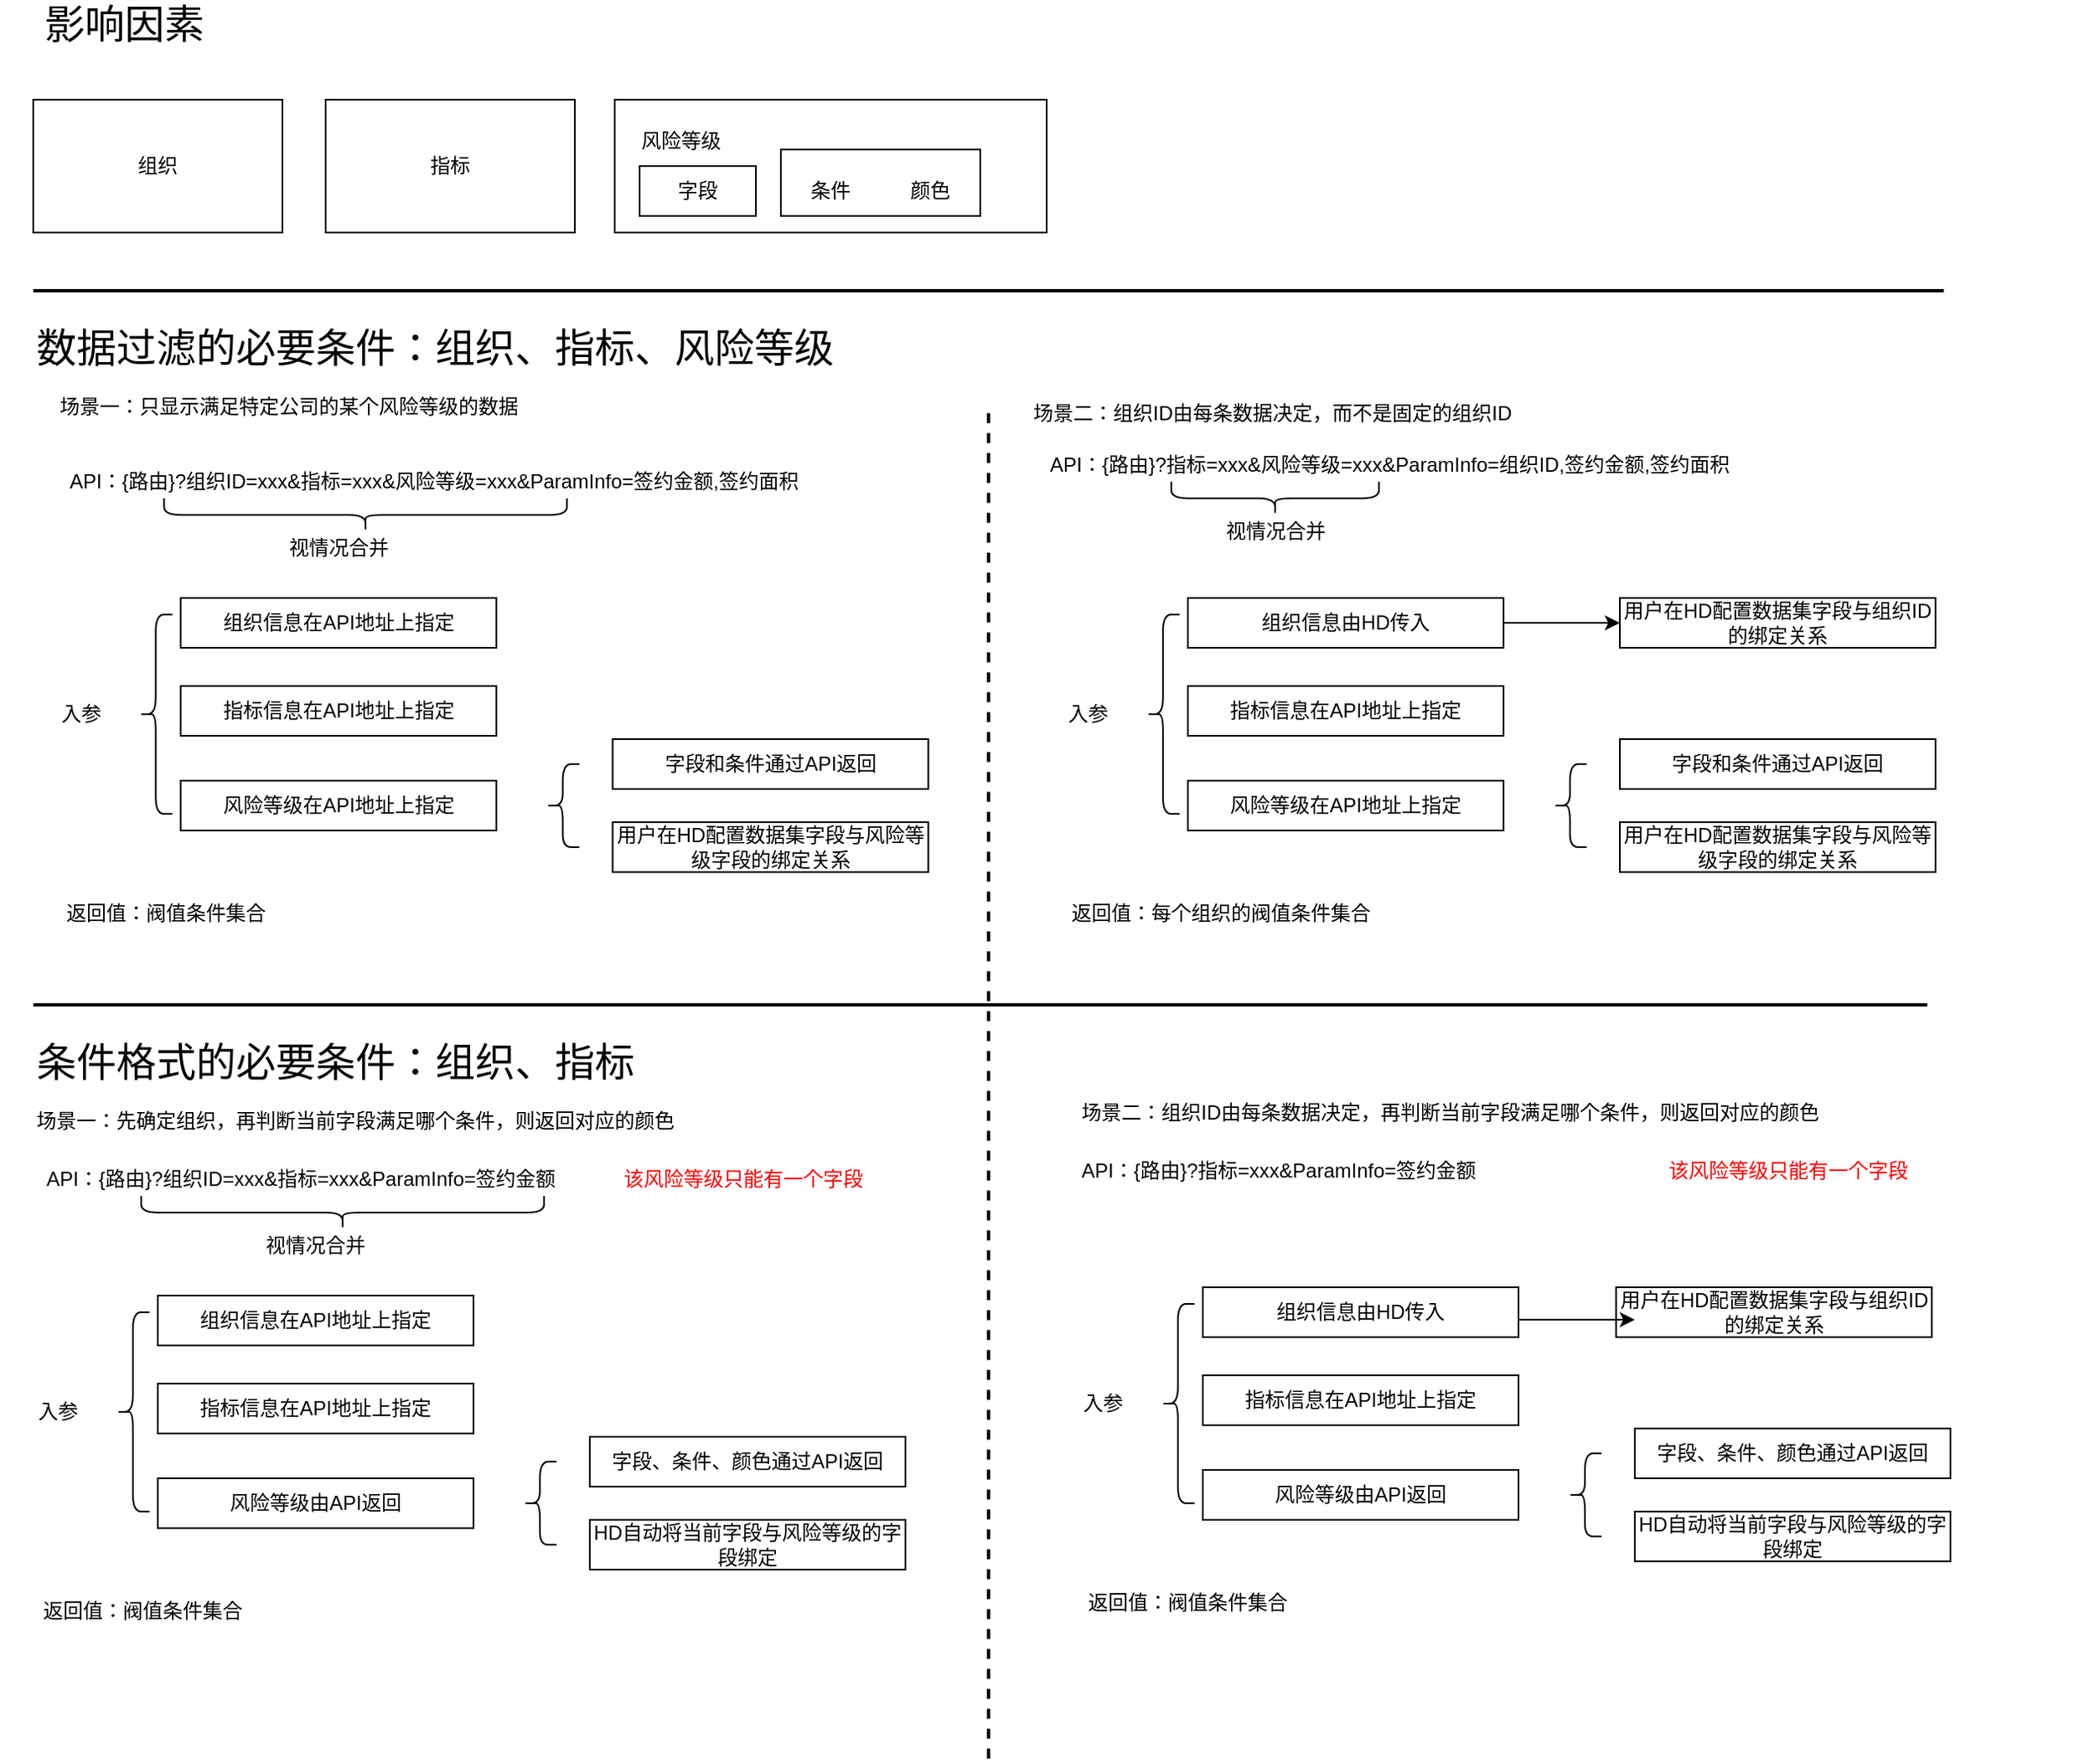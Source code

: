 <mxfile version="12.4.9" type="github">
  <diagram id="IV0gtR9qt2C5YhMelClP" name="第 1 页">
    <mxGraphModel dx="1124" dy="830" grid="1" gridSize="10" guides="1" tooltips="1" connect="1" arrows="1" fold="1" page="1" pageScale="1" pageWidth="1100" pageHeight="1700" math="0" shadow="0">
      <root>
        <mxCell id="0"/>
        <mxCell id="1" parent="0"/>
        <mxCell id="z4cfsqJoMu1uItzRfGyK-11" value="" style="rounded=0;whiteSpace=wrap;html=1;strokeWidth=1;fontSize=12;" vertex="1" parent="1">
          <mxGeometry x="440" y="120" width="260" height="80" as="geometry"/>
        </mxCell>
        <mxCell id="z4cfsqJoMu1uItzRfGyK-1" value="组织" style="rounded=0;whiteSpace=wrap;html=1;" vertex="1" parent="1">
          <mxGeometry x="90" y="120" width="150" height="80" as="geometry"/>
        </mxCell>
        <mxCell id="z4cfsqJoMu1uItzRfGyK-2" value="指标" style="rounded=0;whiteSpace=wrap;html=1;" vertex="1" parent="1">
          <mxGeometry x="266" y="120" width="150" height="80" as="geometry"/>
        </mxCell>
        <mxCell id="z4cfsqJoMu1uItzRfGyK-4" value="字段" style="rounded=0;whiteSpace=wrap;html=1;" vertex="1" parent="1">
          <mxGeometry x="455" y="160" width="70" height="30" as="geometry"/>
        </mxCell>
        <mxCell id="z4cfsqJoMu1uItzRfGyK-5" value="" style="rounded=0;whiteSpace=wrap;html=1;" vertex="1" parent="1">
          <mxGeometry x="540" y="150" width="120" height="40" as="geometry"/>
        </mxCell>
        <mxCell id="z4cfsqJoMu1uItzRfGyK-7" value="影响因素" style="text;html=1;strokeColor=none;fillColor=none;align=center;verticalAlign=middle;whiteSpace=wrap;rounded=0;strokeWidth=1;fontSize=24;" vertex="1" parent="1">
          <mxGeometry x="90" y="60" width="110" height="30" as="geometry"/>
        </mxCell>
        <mxCell id="z4cfsqJoMu1uItzRfGyK-8" value="" style="line;strokeWidth=2;html=1;fontSize=24;" vertex="1" parent="1">
          <mxGeometry x="90" y="230" width="1150" height="10" as="geometry"/>
        </mxCell>
        <mxCell id="z4cfsqJoMu1uItzRfGyK-9" value="数据过滤的必要条件：组织、指标、风险等级" style="text;html=1;strokeColor=none;fillColor=none;align=left;verticalAlign=middle;whiteSpace=wrap;rounded=0;strokeWidth=1;fontSize=24;" vertex="1" parent="1">
          <mxGeometry x="90" y="260" width="530" height="20" as="geometry"/>
        </mxCell>
        <mxCell id="z4cfsqJoMu1uItzRfGyK-10" value="入参" style="text;html=1;strokeColor=none;fillColor=none;align=center;verticalAlign=middle;whiteSpace=wrap;rounded=0;fontSize=12;" vertex="1" parent="1">
          <mxGeometry x="83.75" y="480" width="70" height="20" as="geometry"/>
        </mxCell>
        <mxCell id="z4cfsqJoMu1uItzRfGyK-12" value="风险等级" style="text;html=1;strokeColor=none;fillColor=none;align=center;verticalAlign=middle;whiteSpace=wrap;rounded=0;fontSize=12;" vertex="1" parent="1">
          <mxGeometry x="450" y="140" width="60" height="10" as="geometry"/>
        </mxCell>
        <mxCell id="z4cfsqJoMu1uItzRfGyK-19" value="" style="shape=curlyBracket;whiteSpace=wrap;html=1;rounded=1;strokeWidth=1;fontSize=12;" vertex="1" parent="1">
          <mxGeometry x="153.75" y="430" width="20" height="120" as="geometry"/>
        </mxCell>
        <mxCell id="z4cfsqJoMu1uItzRfGyK-20" value="组织信息在API地址上指定" style="rounded=0;whiteSpace=wrap;html=1;strokeWidth=1;fontSize=12;" vertex="1" parent="1">
          <mxGeometry x="178.75" y="420" width="190" height="30" as="geometry"/>
        </mxCell>
        <mxCell id="z4cfsqJoMu1uItzRfGyK-21" value="指标信息在API地址上指定" style="rounded=0;whiteSpace=wrap;html=1;strokeWidth=1;fontSize=12;" vertex="1" parent="1">
          <mxGeometry x="178.75" y="473" width="190" height="30" as="geometry"/>
        </mxCell>
        <mxCell id="z4cfsqJoMu1uItzRfGyK-22" value="风险等级在API地址上指定" style="rounded=0;whiteSpace=wrap;html=1;strokeWidth=1;fontSize=12;" vertex="1" parent="1">
          <mxGeometry x="178.75" y="530" width="190" height="30" as="geometry"/>
        </mxCell>
        <mxCell id="z4cfsqJoMu1uItzRfGyK-23" value="字段和条件通过API返回" style="rounded=0;whiteSpace=wrap;html=1;strokeWidth=1;fontSize=12;" vertex="1" parent="1">
          <mxGeometry x="438.75" y="505" width="190" height="30" as="geometry"/>
        </mxCell>
        <mxCell id="z4cfsqJoMu1uItzRfGyK-24" value="用户在HD配置数据集字段与风险等级字段的绑定关系" style="rounded=0;whiteSpace=wrap;html=1;strokeWidth=1;fontSize=12;" vertex="1" parent="1">
          <mxGeometry x="438.75" y="555" width="190" height="30" as="geometry"/>
        </mxCell>
        <mxCell id="z4cfsqJoMu1uItzRfGyK-25" value="" style="shape=curlyBracket;whiteSpace=wrap;html=1;rounded=1;strokeWidth=1;fontSize=12;" vertex="1" parent="1">
          <mxGeometry x="398.75" y="520" width="20" height="50" as="geometry"/>
        </mxCell>
        <mxCell id="z4cfsqJoMu1uItzRfGyK-28" value="入参" style="text;html=1;strokeColor=none;fillColor=none;align=center;verticalAlign=middle;whiteSpace=wrap;rounded=0;fontSize=12;" vertex="1" parent="1">
          <mxGeometry x="690" y="480" width="70" height="20" as="geometry"/>
        </mxCell>
        <mxCell id="z4cfsqJoMu1uItzRfGyK-29" value="" style="shape=curlyBracket;whiteSpace=wrap;html=1;rounded=1;strokeWidth=1;fontSize=12;" vertex="1" parent="1">
          <mxGeometry x="760" y="430" width="20" height="120" as="geometry"/>
        </mxCell>
        <mxCell id="z4cfsqJoMu1uItzRfGyK-30" style="edgeStyle=orthogonalEdgeStyle;rounded=0;orthogonalLoop=1;jettySize=auto;html=1;exitX=1;exitY=0.5;exitDx=0;exitDy=0;entryX=0;entryY=0.5;entryDx=0;entryDy=0;fontSize=12;" edge="1" parent="1" source="z4cfsqJoMu1uItzRfGyK-31" target="z4cfsqJoMu1uItzRfGyK-37">
          <mxGeometry relative="1" as="geometry"/>
        </mxCell>
        <mxCell id="z4cfsqJoMu1uItzRfGyK-31" value="组织信息由HD传入" style="rounded=0;whiteSpace=wrap;html=1;strokeWidth=1;fontSize=12;" vertex="1" parent="1">
          <mxGeometry x="785" y="420" width="190" height="30" as="geometry"/>
        </mxCell>
        <mxCell id="z4cfsqJoMu1uItzRfGyK-32" value="指标信息在API地址上指定" style="rounded=0;whiteSpace=wrap;html=1;strokeWidth=1;fontSize=12;" vertex="1" parent="1">
          <mxGeometry x="785" y="473" width="190" height="30" as="geometry"/>
        </mxCell>
        <mxCell id="z4cfsqJoMu1uItzRfGyK-33" value="风险等级在API地址上指定" style="rounded=0;whiteSpace=wrap;html=1;strokeWidth=1;fontSize=12;" vertex="1" parent="1">
          <mxGeometry x="785" y="530" width="190" height="30" as="geometry"/>
        </mxCell>
        <mxCell id="z4cfsqJoMu1uItzRfGyK-34" value="字段和条件通过API返回" style="rounded=0;whiteSpace=wrap;html=1;strokeWidth=1;fontSize=12;" vertex="1" parent="1">
          <mxGeometry x="1045" y="505" width="190" height="30" as="geometry"/>
        </mxCell>
        <mxCell id="z4cfsqJoMu1uItzRfGyK-35" value="用户在HD配置数据集字段与风险等级字段的绑定关系" style="rounded=0;whiteSpace=wrap;html=1;strokeWidth=1;fontSize=12;" vertex="1" parent="1">
          <mxGeometry x="1045" y="555" width="190" height="30" as="geometry"/>
        </mxCell>
        <mxCell id="z4cfsqJoMu1uItzRfGyK-36" value="" style="shape=curlyBracket;whiteSpace=wrap;html=1;rounded=1;strokeWidth=1;fontSize=12;" vertex="1" parent="1">
          <mxGeometry x="1005" y="520" width="20" height="50" as="geometry"/>
        </mxCell>
        <mxCell id="z4cfsqJoMu1uItzRfGyK-37" value="用户在HD配置数据集字段与组织ID的绑定关系" style="rounded=0;whiteSpace=wrap;html=1;strokeWidth=1;fontSize=12;" vertex="1" parent="1">
          <mxGeometry x="1045" y="420" width="190" height="30" as="geometry"/>
        </mxCell>
        <mxCell id="z4cfsqJoMu1uItzRfGyK-41" value="API：{路由}?组织ID=xxx&amp;amp;指标=xxx&amp;amp;风险等级=xxx&amp;amp;ParamInfo=签约金额,签约面积" style="text;html=1;strokeColor=none;fillColor=none;align=left;verticalAlign=middle;whiteSpace=wrap;rounded=0;fontSize=12;" vertex="1" parent="1">
          <mxGeometry x="110" y="340" width="630" height="20" as="geometry"/>
        </mxCell>
        <mxCell id="z4cfsqJoMu1uItzRfGyK-42" value="" style="shape=curlyBracket;whiteSpace=wrap;html=1;rounded=1;strokeWidth=1;fontSize=12;align=left;direction=north;" vertex="1" parent="1">
          <mxGeometry x="168.75" y="360" width="242.5" height="20" as="geometry"/>
        </mxCell>
        <mxCell id="z4cfsqJoMu1uItzRfGyK-43" value="视情况合并" style="text;html=1;strokeColor=none;fillColor=none;align=center;verticalAlign=middle;whiteSpace=wrap;rounded=0;fontSize=12;" vertex="1" parent="1">
          <mxGeometry x="238.75" y="380" width="70" height="20" as="geometry"/>
        </mxCell>
        <mxCell id="z4cfsqJoMu1uItzRfGyK-44" value="API：{路由}?指标=xxx&amp;amp;风险等级=xxx&amp;amp;ParamInfo=组织ID,签约金额,签约面积" style="text;html=1;strokeColor=none;fillColor=none;align=left;verticalAlign=middle;whiteSpace=wrap;rounded=0;fontSize=12;" vertex="1" parent="1">
          <mxGeometry x="700" y="330" width="630" height="20" as="geometry"/>
        </mxCell>
        <mxCell id="z4cfsqJoMu1uItzRfGyK-45" value="" style="shape=curlyBracket;whiteSpace=wrap;html=1;rounded=1;strokeWidth=1;fontSize=12;align=left;direction=north;" vertex="1" parent="1">
          <mxGeometry x="775" y="350" width="125" height="20" as="geometry"/>
        </mxCell>
        <mxCell id="z4cfsqJoMu1uItzRfGyK-46" value="视情况合并" style="text;html=1;strokeColor=none;fillColor=none;align=center;verticalAlign=middle;whiteSpace=wrap;rounded=0;fontSize=12;" vertex="1" parent="1">
          <mxGeometry x="802.5" y="370" width="70" height="20" as="geometry"/>
        </mxCell>
        <mxCell id="z4cfsqJoMu1uItzRfGyK-47" value="场景一：只显示满足特定公司的某个风险等级的数据" style="text;html=1;strokeColor=none;fillColor=none;align=left;verticalAlign=middle;whiteSpace=wrap;rounded=0;fontSize=12;" vertex="1" parent="1">
          <mxGeometry x="103.75" y="300" width="351.25" height="10" as="geometry"/>
        </mxCell>
        <mxCell id="z4cfsqJoMu1uItzRfGyK-48" value="返回值：阀值条件集合" style="text;html=1;strokeColor=none;fillColor=none;align=center;verticalAlign=middle;whiteSpace=wrap;rounded=0;fontSize=12;" vertex="1" parent="1">
          <mxGeometry x="100" y="600" width="140" height="20" as="geometry"/>
        </mxCell>
        <mxCell id="z4cfsqJoMu1uItzRfGyK-49" value="场景二：组织ID由每条数据决定，而不是固定的组织ID" style="text;html=1;strokeColor=none;fillColor=none;align=left;verticalAlign=middle;whiteSpace=wrap;rounded=0;fontSize=12;" vertex="1" parent="1">
          <mxGeometry x="690" y="299" width="420" height="20" as="geometry"/>
        </mxCell>
        <mxCell id="z4cfsqJoMu1uItzRfGyK-50" value="" style="line;strokeWidth=2;html=1;fontSize=24;dashed=1;direction=south;" vertex="1" parent="1">
          <mxGeometry x="660.01" y="308.76" width="10" height="811.24" as="geometry"/>
        </mxCell>
        <mxCell id="z4cfsqJoMu1uItzRfGyK-51" value="返回值：每个组织的阀值条件集合" style="text;html=1;strokeColor=none;fillColor=none;align=center;verticalAlign=middle;whiteSpace=wrap;rounded=0;fontSize=12;" vertex="1" parent="1">
          <mxGeometry x="700" y="600" width="210" height="20" as="geometry"/>
        </mxCell>
        <mxCell id="z4cfsqJoMu1uItzRfGyK-52" value="" style="line;strokeWidth=2;html=1;fontSize=24;" vertex="1" parent="1">
          <mxGeometry x="90" y="660" width="1140" height="10" as="geometry"/>
        </mxCell>
        <mxCell id="z4cfsqJoMu1uItzRfGyK-53" value="条件格式的必要条件：组织、指标" style="text;html=1;strokeColor=none;fillColor=none;align=left;verticalAlign=middle;whiteSpace=wrap;rounded=0;strokeWidth=1;fontSize=24;" vertex="1" parent="1">
          <mxGeometry x="90" y="690" width="530" height="20" as="geometry"/>
        </mxCell>
        <mxCell id="z4cfsqJoMu1uItzRfGyK-54" value="条件" style="text;html=1;strokeColor=none;fillColor=none;align=center;verticalAlign=middle;whiteSpace=wrap;rounded=0;dashed=1;fontSize=12;" vertex="1" parent="1">
          <mxGeometry x="550" y="165" width="40" height="20" as="geometry"/>
        </mxCell>
        <mxCell id="z4cfsqJoMu1uItzRfGyK-55" value="颜色" style="text;html=1;strokeColor=none;fillColor=none;align=center;verticalAlign=middle;whiteSpace=wrap;rounded=0;dashed=1;fontSize=12;" vertex="1" parent="1">
          <mxGeometry x="610" y="165" width="40" height="20" as="geometry"/>
        </mxCell>
        <mxCell id="z4cfsqJoMu1uItzRfGyK-56" value="场景一：先确定组织，再判断当前字段满足哪个条件，则返回对应的颜色" style="text;html=1;strokeColor=none;fillColor=none;align=left;verticalAlign=middle;whiteSpace=wrap;rounded=0;fontSize=12;" vertex="1" parent="1">
          <mxGeometry x="90" y="730" width="420" height="10" as="geometry"/>
        </mxCell>
        <mxCell id="z4cfsqJoMu1uItzRfGyK-57" value="入参" style="text;html=1;strokeColor=none;fillColor=none;align=center;verticalAlign=middle;whiteSpace=wrap;rounded=0;fontSize=12;" vertex="1" parent="1">
          <mxGeometry x="70" y="900" width="70" height="20" as="geometry"/>
        </mxCell>
        <mxCell id="z4cfsqJoMu1uItzRfGyK-58" value="" style="shape=curlyBracket;whiteSpace=wrap;html=1;rounded=1;strokeWidth=1;fontSize=12;" vertex="1" parent="1">
          <mxGeometry x="140" y="850" width="20" height="120" as="geometry"/>
        </mxCell>
        <mxCell id="z4cfsqJoMu1uItzRfGyK-59" value="组织信息在API地址上指定" style="rounded=0;whiteSpace=wrap;html=1;strokeWidth=1;fontSize=12;" vertex="1" parent="1">
          <mxGeometry x="165" y="840" width="190" height="30" as="geometry"/>
        </mxCell>
        <mxCell id="z4cfsqJoMu1uItzRfGyK-60" value="指标信息在API地址上指定" style="rounded=0;whiteSpace=wrap;html=1;strokeWidth=1;fontSize=12;" vertex="1" parent="1">
          <mxGeometry x="165" y="893" width="190" height="30" as="geometry"/>
        </mxCell>
        <mxCell id="z4cfsqJoMu1uItzRfGyK-61" value="风险等级由API返回" style="rounded=0;whiteSpace=wrap;html=1;strokeWidth=1;fontSize=12;" vertex="1" parent="1">
          <mxGeometry x="165" y="950" width="190" height="30" as="geometry"/>
        </mxCell>
        <mxCell id="z4cfsqJoMu1uItzRfGyK-62" value="字段、条件、颜色通过API返回" style="rounded=0;whiteSpace=wrap;html=1;strokeWidth=1;fontSize=12;" vertex="1" parent="1">
          <mxGeometry x="425" y="925" width="190" height="30" as="geometry"/>
        </mxCell>
        <mxCell id="z4cfsqJoMu1uItzRfGyK-63" value="HD自动将当前字段与风险等级的字段绑定" style="rounded=0;whiteSpace=wrap;html=1;strokeWidth=1;fontSize=12;" vertex="1" parent="1">
          <mxGeometry x="425" y="975" width="190" height="30" as="geometry"/>
        </mxCell>
        <mxCell id="z4cfsqJoMu1uItzRfGyK-64" value="" style="shape=curlyBracket;whiteSpace=wrap;html=1;rounded=1;strokeWidth=1;fontSize=12;" vertex="1" parent="1">
          <mxGeometry x="385" y="940" width="20" height="50" as="geometry"/>
        </mxCell>
        <mxCell id="z4cfsqJoMu1uItzRfGyK-65" value="API：{路由}?组织ID=xxx&amp;amp;指标=xxx&amp;amp;ParamInfo=签约金额" style="text;html=1;strokeColor=none;fillColor=none;align=left;verticalAlign=middle;whiteSpace=wrap;rounded=0;fontSize=12;" vertex="1" parent="1">
          <mxGeometry x="96.25" y="760" width="323.75" height="20" as="geometry"/>
        </mxCell>
        <mxCell id="z4cfsqJoMu1uItzRfGyK-66" value="" style="shape=curlyBracket;whiteSpace=wrap;html=1;rounded=1;strokeWidth=1;fontSize=12;align=left;direction=north;" vertex="1" parent="1">
          <mxGeometry x="155" y="780" width="242.5" height="20" as="geometry"/>
        </mxCell>
        <mxCell id="z4cfsqJoMu1uItzRfGyK-67" value="视情况合并" style="text;html=1;strokeColor=none;fillColor=none;align=center;verticalAlign=middle;whiteSpace=wrap;rounded=0;fontSize=12;" vertex="1" parent="1">
          <mxGeometry x="225" y="800" width="70" height="20" as="geometry"/>
        </mxCell>
        <mxCell id="z4cfsqJoMu1uItzRfGyK-68" value="返回值：阀值条件集合" style="text;html=1;strokeColor=none;fillColor=none;align=center;verticalAlign=middle;whiteSpace=wrap;rounded=0;fontSize=12;" vertex="1" parent="1">
          <mxGeometry x="86.25" y="1020" width="140" height="20" as="geometry"/>
        </mxCell>
        <mxCell id="z4cfsqJoMu1uItzRfGyK-69" value="该风险等级只能有一个字段" style="text;html=1;strokeColor=none;fillColor=none;align=center;verticalAlign=middle;whiteSpace=wrap;rounded=0;fontSize=12;fontColor=#FF0000;" vertex="1" parent="1">
          <mxGeometry x="425" y="760" width="185" height="20" as="geometry"/>
        </mxCell>
        <mxCell id="z4cfsqJoMu1uItzRfGyK-84" value="场景二：组织ID由每条数据决定，再判断当前字段满足哪个条件，则返回对应的颜色" style="text;html=1;strokeColor=none;fillColor=none;align=left;verticalAlign=middle;whiteSpace=wrap;rounded=0;fontSize=12;" vertex="1" parent="1">
          <mxGeometry x="719" y="725" width="461" height="10" as="geometry"/>
        </mxCell>
        <mxCell id="z4cfsqJoMu1uItzRfGyK-85" value="入参" style="text;html=1;strokeColor=none;fillColor=none;align=center;verticalAlign=middle;whiteSpace=wrap;rounded=0;fontSize=12;" vertex="1" parent="1">
          <mxGeometry x="699" y="895" width="70" height="20" as="geometry"/>
        </mxCell>
        <mxCell id="z4cfsqJoMu1uItzRfGyK-86" value="" style="shape=curlyBracket;whiteSpace=wrap;html=1;rounded=1;strokeWidth=1;fontSize=12;" vertex="1" parent="1">
          <mxGeometry x="769" y="845" width="20" height="120" as="geometry"/>
        </mxCell>
        <mxCell id="z4cfsqJoMu1uItzRfGyK-87" value="组织信息由HD传入" style="rounded=0;whiteSpace=wrap;html=1;strokeWidth=1;fontSize=12;" vertex="1" parent="1">
          <mxGeometry x="794" y="835" width="190" height="30" as="geometry"/>
        </mxCell>
        <mxCell id="z4cfsqJoMu1uItzRfGyK-88" value="指标信息在API地址上指定" style="rounded=0;whiteSpace=wrap;html=1;strokeWidth=1;fontSize=12;" vertex="1" parent="1">
          <mxGeometry x="794" y="888" width="190" height="30" as="geometry"/>
        </mxCell>
        <mxCell id="z4cfsqJoMu1uItzRfGyK-89" value="风险等级由API返回" style="rounded=0;whiteSpace=wrap;html=1;strokeWidth=1;fontSize=12;" vertex="1" parent="1">
          <mxGeometry x="794" y="945" width="190" height="30" as="geometry"/>
        </mxCell>
        <mxCell id="z4cfsqJoMu1uItzRfGyK-90" value="字段、条件、颜色通过API返回" style="rounded=0;whiteSpace=wrap;html=1;strokeWidth=1;fontSize=12;" vertex="1" parent="1">
          <mxGeometry x="1054" y="920" width="190" height="30" as="geometry"/>
        </mxCell>
        <mxCell id="z4cfsqJoMu1uItzRfGyK-91" value="HD自动将当前字段与风险等级的字段绑定" style="rounded=0;whiteSpace=wrap;html=1;strokeWidth=1;fontSize=12;" vertex="1" parent="1">
          <mxGeometry x="1054" y="970" width="190" height="30" as="geometry"/>
        </mxCell>
        <mxCell id="z4cfsqJoMu1uItzRfGyK-92" value="" style="shape=curlyBracket;whiteSpace=wrap;html=1;rounded=1;strokeWidth=1;fontSize=12;" vertex="1" parent="1">
          <mxGeometry x="1014" y="935" width="20" height="50" as="geometry"/>
        </mxCell>
        <mxCell id="z4cfsqJoMu1uItzRfGyK-95" value="返回值：阀值条件集合" style="text;html=1;strokeColor=none;fillColor=none;align=center;verticalAlign=middle;whiteSpace=wrap;rounded=0;fontSize=12;" vertex="1" parent="1">
          <mxGeometry x="715.25" y="1015" width="140" height="20" as="geometry"/>
        </mxCell>
        <mxCell id="z4cfsqJoMu1uItzRfGyK-96" value="该风险等级只能有一个字段" style="text;html=1;strokeColor=none;fillColor=none;align=center;verticalAlign=middle;whiteSpace=wrap;rounded=0;fontSize=12;fontColor=#FF0000;" vertex="1" parent="1">
          <mxGeometry x="1054" y="755" width="185" height="20" as="geometry"/>
        </mxCell>
        <mxCell id="z4cfsqJoMu1uItzRfGyK-97" value="API：{路由}?指标=xxx&amp;amp;ParamInfo=签约金额" style="text;html=1;strokeColor=none;fillColor=none;align=left;verticalAlign=middle;whiteSpace=wrap;rounded=0;fontSize=12;" vertex="1" parent="1">
          <mxGeometry x="719" y="755" width="323.75" height="20" as="geometry"/>
        </mxCell>
        <mxCell id="z4cfsqJoMu1uItzRfGyK-98" value="用户在HD配置数据集字段与组织ID的绑定关系" style="rounded=0;whiteSpace=wrap;html=1;strokeWidth=1;fontSize=12;" vertex="1" parent="1">
          <mxGeometry x="1042.75" y="835" width="190" height="30" as="geometry"/>
        </mxCell>
        <mxCell id="z4cfsqJoMu1uItzRfGyK-99" style="edgeStyle=orthogonalEdgeStyle;rounded=0;orthogonalLoop=1;jettySize=auto;html=1;exitX=1;exitY=0.5;exitDx=0;exitDy=0;entryX=0;entryY=0.5;entryDx=0;entryDy=0;fontSize=12;" edge="1" parent="1">
          <mxGeometry relative="1" as="geometry">
            <mxPoint x="984" y="854.5" as="sourcePoint"/>
            <mxPoint x="1054" y="854.5" as="targetPoint"/>
          </mxGeometry>
        </mxCell>
      </root>
    </mxGraphModel>
  </diagram>
</mxfile>
